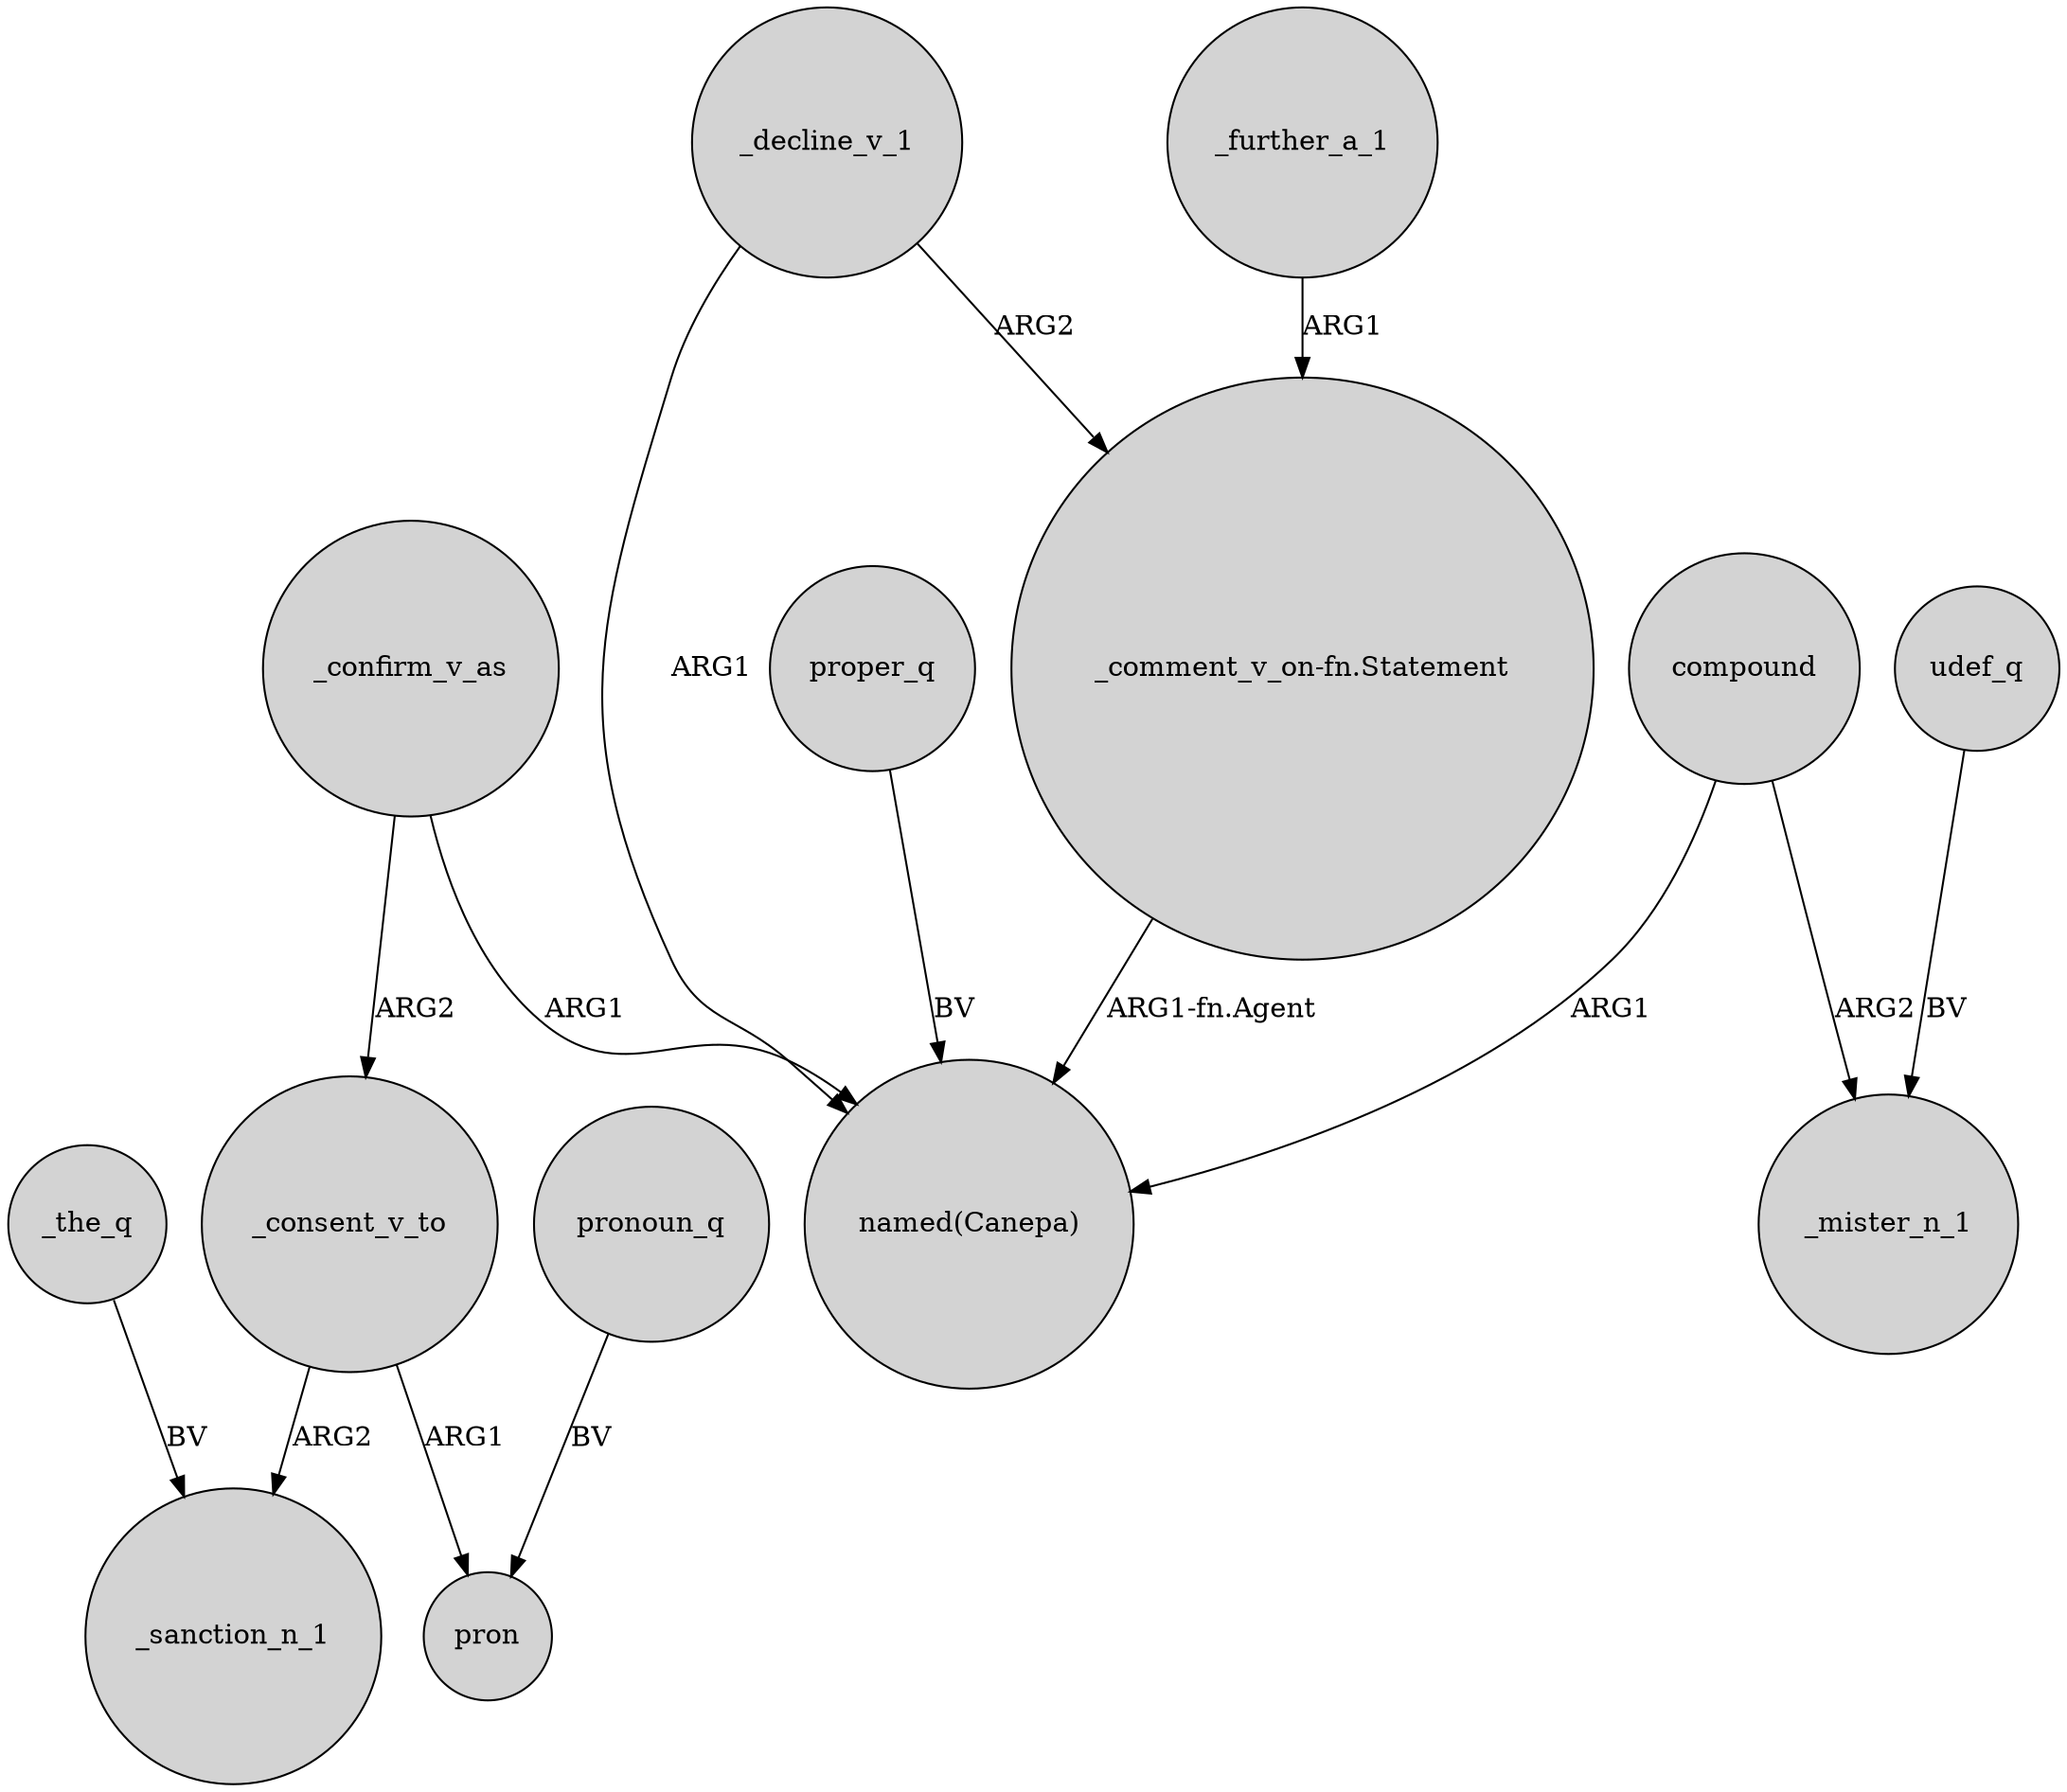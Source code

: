 digraph {
	node [shape=circle style=filled]
	_consent_v_to -> _sanction_n_1 [label=ARG2]
	udef_q -> _mister_n_1 [label=BV]
	_consent_v_to -> pron [label=ARG1]
	proper_q -> "named(Canepa)" [label=BV]
	_further_a_1 -> "_comment_v_on-fn.Statement" [label=ARG1]
	_the_q -> _sanction_n_1 [label=BV]
	pronoun_q -> pron [label=BV]
	"_comment_v_on-fn.Statement" -> "named(Canepa)" [label="ARG1-fn.Agent"]
	_decline_v_1 -> "named(Canepa)" [label=ARG1]
	_confirm_v_as -> _consent_v_to [label=ARG2]
	_decline_v_1 -> "_comment_v_on-fn.Statement" [label=ARG2]
	compound -> _mister_n_1 [label=ARG2]
	compound -> "named(Canepa)" [label=ARG1]
	_confirm_v_as -> "named(Canepa)" [label=ARG1]
}
